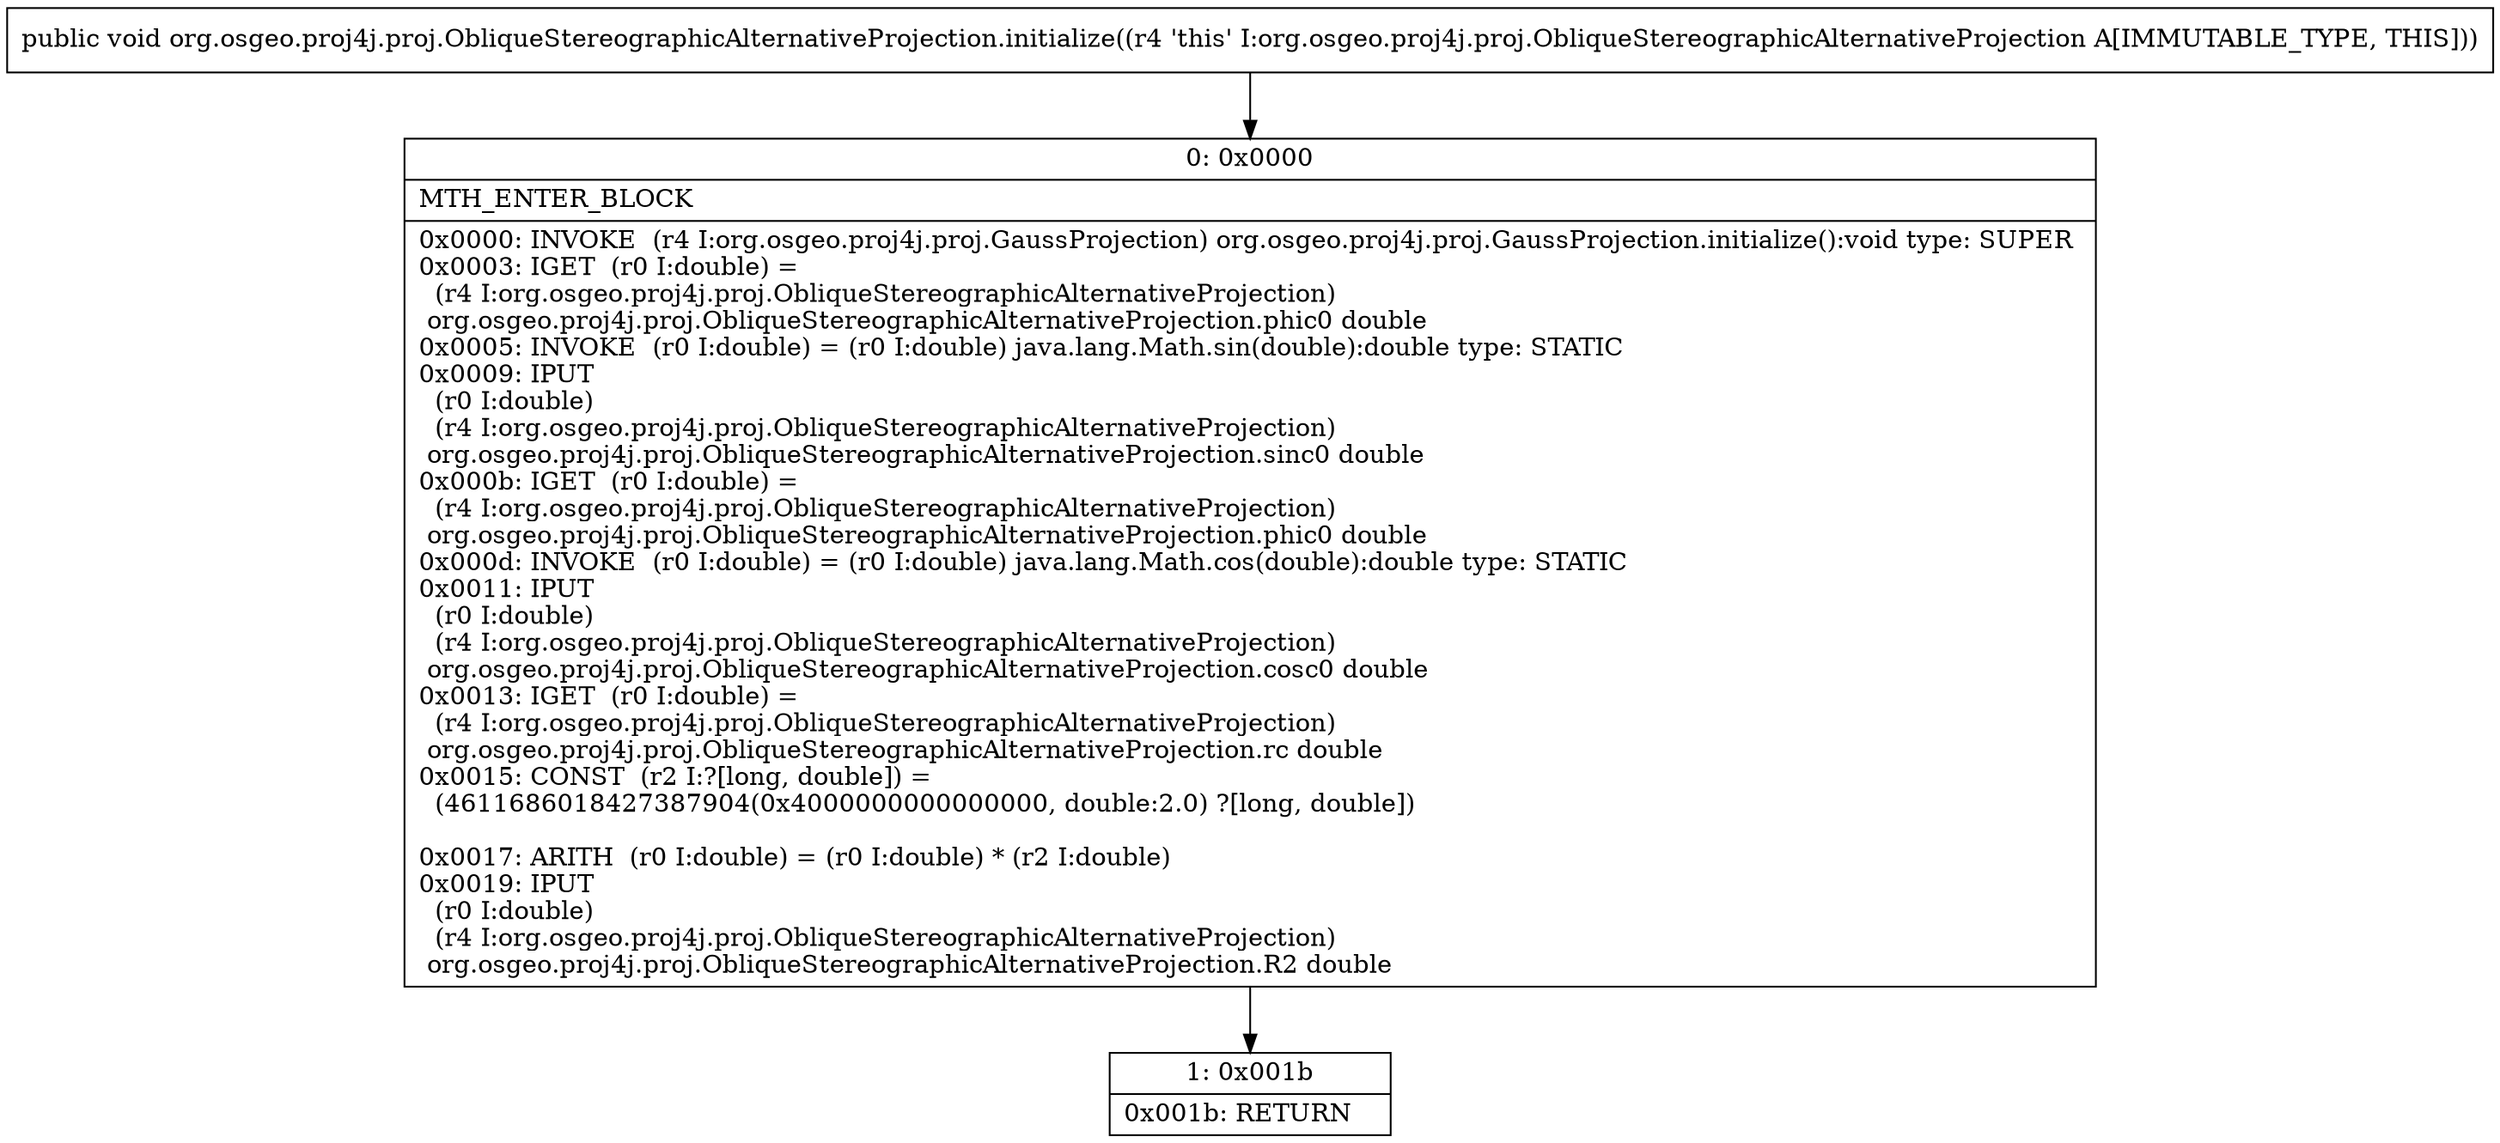digraph "CFG fororg.osgeo.proj4j.proj.ObliqueStereographicAlternativeProjection.initialize()V" {
Node_0 [shape=record,label="{0\:\ 0x0000|MTH_ENTER_BLOCK\l|0x0000: INVOKE  (r4 I:org.osgeo.proj4j.proj.GaussProjection) org.osgeo.proj4j.proj.GaussProjection.initialize():void type: SUPER \l0x0003: IGET  (r0 I:double) = \l  (r4 I:org.osgeo.proj4j.proj.ObliqueStereographicAlternativeProjection)\l org.osgeo.proj4j.proj.ObliqueStereographicAlternativeProjection.phic0 double \l0x0005: INVOKE  (r0 I:double) = (r0 I:double) java.lang.Math.sin(double):double type: STATIC \l0x0009: IPUT  \l  (r0 I:double)\l  (r4 I:org.osgeo.proj4j.proj.ObliqueStereographicAlternativeProjection)\l org.osgeo.proj4j.proj.ObliqueStereographicAlternativeProjection.sinc0 double \l0x000b: IGET  (r0 I:double) = \l  (r4 I:org.osgeo.proj4j.proj.ObliqueStereographicAlternativeProjection)\l org.osgeo.proj4j.proj.ObliqueStereographicAlternativeProjection.phic0 double \l0x000d: INVOKE  (r0 I:double) = (r0 I:double) java.lang.Math.cos(double):double type: STATIC \l0x0011: IPUT  \l  (r0 I:double)\l  (r4 I:org.osgeo.proj4j.proj.ObliqueStereographicAlternativeProjection)\l org.osgeo.proj4j.proj.ObliqueStereographicAlternativeProjection.cosc0 double \l0x0013: IGET  (r0 I:double) = \l  (r4 I:org.osgeo.proj4j.proj.ObliqueStereographicAlternativeProjection)\l org.osgeo.proj4j.proj.ObliqueStereographicAlternativeProjection.rc double \l0x0015: CONST  (r2 I:?[long, double]) = \l  (4611686018427387904(0x4000000000000000, double:2.0) ?[long, double])\l \l0x0017: ARITH  (r0 I:double) = (r0 I:double) * (r2 I:double) \l0x0019: IPUT  \l  (r0 I:double)\l  (r4 I:org.osgeo.proj4j.proj.ObliqueStereographicAlternativeProjection)\l org.osgeo.proj4j.proj.ObliqueStereographicAlternativeProjection.R2 double \l}"];
Node_1 [shape=record,label="{1\:\ 0x001b|0x001b: RETURN   \l}"];
MethodNode[shape=record,label="{public void org.osgeo.proj4j.proj.ObliqueStereographicAlternativeProjection.initialize((r4 'this' I:org.osgeo.proj4j.proj.ObliqueStereographicAlternativeProjection A[IMMUTABLE_TYPE, THIS])) }"];
MethodNode -> Node_0;
Node_0 -> Node_1;
}

